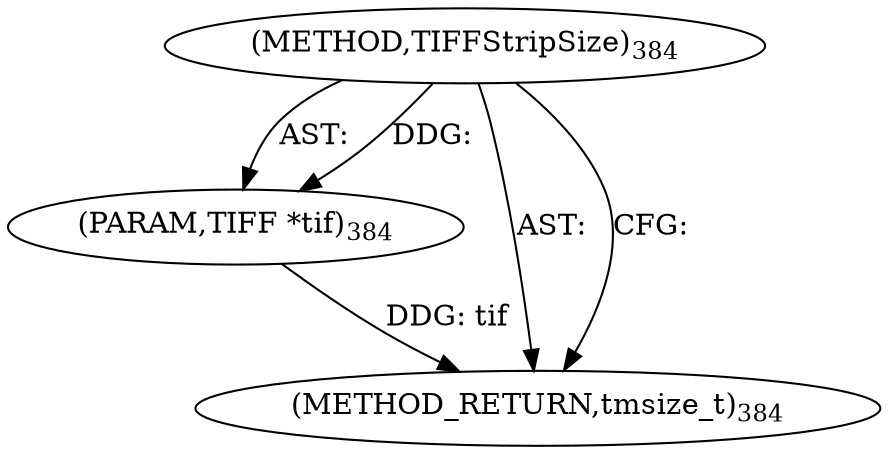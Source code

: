 digraph "TIFFStripSize" {  
"8587" [label = <(METHOD,TIFFStripSize)<SUB>384</SUB>> ]
"8588" [label = <(PARAM,TIFF *tif)<SUB>384</SUB>> ]
"8589" [label = <(METHOD_RETURN,tmsize_t)<SUB>384</SUB>> ]
  "8587" -> "8588"  [ label = "AST: "] 
  "8587" -> "8589"  [ label = "AST: "] 
  "8587" -> "8589"  [ label = "CFG: "] 
  "8588" -> "8589"  [ label = "DDG: tif"] 
  "8587" -> "8588"  [ label = "DDG: "] 
}
